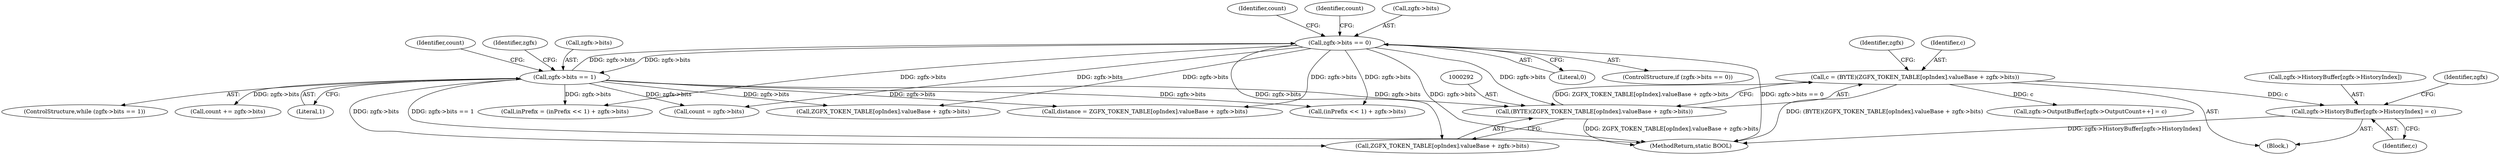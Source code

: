 digraph "0_FreeRDP_602f4a2e14b41703b5f431de3154cd46a5750a2d_0@array" {
"1000302" [label="(Call,zgfx->HistoryBuffer[zgfx->HistoryIndex] = c)"];
"1000289" [label="(Call,c = (BYTE)(ZGFX_TOKEN_TABLE[opIndex].valueBase + zgfx->bits))"];
"1000291" [label="(Call,(BYTE)(ZGFX_TOKEN_TABLE[opIndex].valueBase + zgfx->bits))"];
"1000364" [label="(Call,zgfx->bits == 0)"];
"1000385" [label="(Call,zgfx->bits == 1)"];
"1000310" [label="(Identifier,c)"];
"1000402" [label="(Call,count += zgfx->bits)"];
"1000363" [label="(ControlStructure,if (zgfx->bits == 0))"];
"1000386" [label="(Call,zgfx->bits)"];
"1000371" [label="(Identifier,count)"];
"1000290" [label="(Identifier,c)"];
"1000281" [label="(Block,)"];
"1000389" [label="(Literal,1)"];
"1000392" [label="(Identifier,count)"];
"1000344" [label="(Call,distance = ZGFX_TOKEN_TABLE[opIndex].valueBase + zgfx->bits)"];
"1000303" [label="(Call,zgfx->HistoryBuffer[zgfx->HistoryIndex])"];
"1000255" [label="(Call,(inPrefix << 1) + zgfx->bits)"];
"1000315" [label="(Identifier,zgfx)"];
"1000364" [label="(Call,zgfx->bits == 0)"];
"1000291" [label="(Call,(BYTE)(ZGFX_TOKEN_TABLE[opIndex].valueBase + zgfx->bits))"];
"1000346" [label="(Call,ZGFX_TOKEN_TABLE[opIndex].valueBase + zgfx->bits)"];
"1000325" [label="(Call,zgfx->OutputBuffer[zgfx->OutputCount++] = c)"];
"1000501" [label="(MethodReturn,static BOOL)"];
"1000376" [label="(Identifier,count)"];
"1000253" [label="(Call,inPrefix = (inPrefix << 1) + zgfx->bits)"];
"1000293" [label="(Call,ZGFX_TOKEN_TABLE[opIndex].valueBase + zgfx->bits)"];
"1000384" [label="(ControlStructure,while (zgfx->bits == 1))"];
"1000400" [label="(Identifier,zgfx)"];
"1000365" [label="(Call,zgfx->bits)"];
"1000440" [label="(Call,count = zgfx->bits)"];
"1000302" [label="(Call,zgfx->HistoryBuffer[zgfx->HistoryIndex] = c)"];
"1000305" [label="(Identifier,zgfx)"];
"1000289" [label="(Call,c = (BYTE)(ZGFX_TOKEN_TABLE[opIndex].valueBase + zgfx->bits))"];
"1000368" [label="(Literal,0)"];
"1000385" [label="(Call,zgfx->bits == 1)"];
"1000302" -> "1000281"  [label="AST: "];
"1000302" -> "1000310"  [label="CFG: "];
"1000303" -> "1000302"  [label="AST: "];
"1000310" -> "1000302"  [label="AST: "];
"1000315" -> "1000302"  [label="CFG: "];
"1000302" -> "1000501"  [label="DDG: zgfx->HistoryBuffer[zgfx->HistoryIndex]"];
"1000289" -> "1000302"  [label="DDG: c"];
"1000289" -> "1000281"  [label="AST: "];
"1000289" -> "1000291"  [label="CFG: "];
"1000290" -> "1000289"  [label="AST: "];
"1000291" -> "1000289"  [label="AST: "];
"1000305" -> "1000289"  [label="CFG: "];
"1000289" -> "1000501"  [label="DDG: (BYTE)(ZGFX_TOKEN_TABLE[opIndex].valueBase + zgfx->bits)"];
"1000291" -> "1000289"  [label="DDG: ZGFX_TOKEN_TABLE[opIndex].valueBase + zgfx->bits"];
"1000289" -> "1000325"  [label="DDG: c"];
"1000291" -> "1000293"  [label="CFG: "];
"1000292" -> "1000291"  [label="AST: "];
"1000293" -> "1000291"  [label="AST: "];
"1000291" -> "1000501"  [label="DDG: ZGFX_TOKEN_TABLE[opIndex].valueBase + zgfx->bits"];
"1000364" -> "1000291"  [label="DDG: zgfx->bits"];
"1000385" -> "1000291"  [label="DDG: zgfx->bits"];
"1000364" -> "1000363"  [label="AST: "];
"1000364" -> "1000368"  [label="CFG: "];
"1000365" -> "1000364"  [label="AST: "];
"1000368" -> "1000364"  [label="AST: "];
"1000371" -> "1000364"  [label="CFG: "];
"1000376" -> "1000364"  [label="CFG: "];
"1000364" -> "1000501"  [label="DDG: zgfx->bits"];
"1000364" -> "1000501"  [label="DDG: zgfx->bits == 0"];
"1000364" -> "1000253"  [label="DDG: zgfx->bits"];
"1000364" -> "1000255"  [label="DDG: zgfx->bits"];
"1000364" -> "1000293"  [label="DDG: zgfx->bits"];
"1000364" -> "1000344"  [label="DDG: zgfx->bits"];
"1000364" -> "1000346"  [label="DDG: zgfx->bits"];
"1000385" -> "1000364"  [label="DDG: zgfx->bits"];
"1000364" -> "1000385"  [label="DDG: zgfx->bits"];
"1000364" -> "1000440"  [label="DDG: zgfx->bits"];
"1000385" -> "1000384"  [label="AST: "];
"1000385" -> "1000389"  [label="CFG: "];
"1000386" -> "1000385"  [label="AST: "];
"1000389" -> "1000385"  [label="AST: "];
"1000392" -> "1000385"  [label="CFG: "];
"1000400" -> "1000385"  [label="CFG: "];
"1000385" -> "1000501"  [label="DDG: zgfx->bits == 1"];
"1000385" -> "1000253"  [label="DDG: zgfx->bits"];
"1000385" -> "1000255"  [label="DDG: zgfx->bits"];
"1000385" -> "1000293"  [label="DDG: zgfx->bits"];
"1000385" -> "1000344"  [label="DDG: zgfx->bits"];
"1000385" -> "1000346"  [label="DDG: zgfx->bits"];
"1000385" -> "1000402"  [label="DDG: zgfx->bits"];
"1000385" -> "1000440"  [label="DDG: zgfx->bits"];
}
